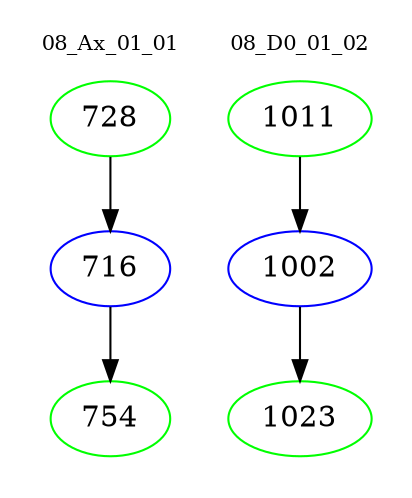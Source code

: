 digraph{
subgraph cluster_0 {
color = white
label = "08_Ax_01_01";
fontsize=10;
T0_728 [label="728", color="green"]
T0_728 -> T0_716 [color="black"]
T0_716 [label="716", color="blue"]
T0_716 -> T0_754 [color="black"]
T0_754 [label="754", color="green"]
}
subgraph cluster_1 {
color = white
label = "08_D0_01_02";
fontsize=10;
T1_1011 [label="1011", color="green"]
T1_1011 -> T1_1002 [color="black"]
T1_1002 [label="1002", color="blue"]
T1_1002 -> T1_1023 [color="black"]
T1_1023 [label="1023", color="green"]
}
}
